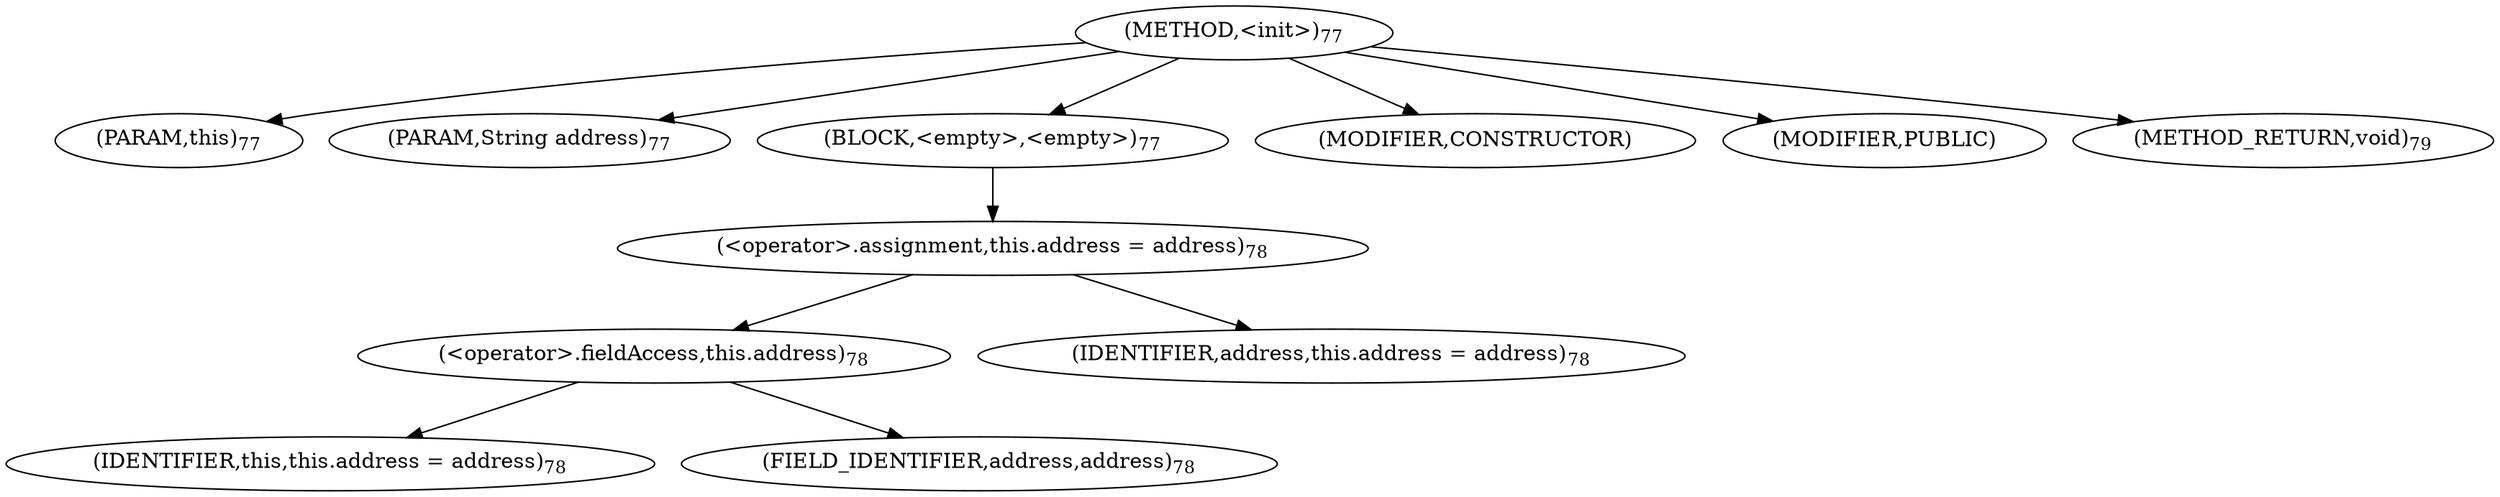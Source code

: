 digraph "&lt;init&gt;" {  
"36" [label = <(METHOD,&lt;init&gt;)<SUB>77</SUB>> ]
"4" [label = <(PARAM,this)<SUB>77</SUB>> ]
"37" [label = <(PARAM,String address)<SUB>77</SUB>> ]
"38" [label = <(BLOCK,&lt;empty&gt;,&lt;empty&gt;)<SUB>77</SUB>> ]
"39" [label = <(&lt;operator&gt;.assignment,this.address = address)<SUB>78</SUB>> ]
"40" [label = <(&lt;operator&gt;.fieldAccess,this.address)<SUB>78</SUB>> ]
"3" [label = <(IDENTIFIER,this,this.address = address)<SUB>78</SUB>> ]
"41" [label = <(FIELD_IDENTIFIER,address,address)<SUB>78</SUB>> ]
"42" [label = <(IDENTIFIER,address,this.address = address)<SUB>78</SUB>> ]
"43" [label = <(MODIFIER,CONSTRUCTOR)> ]
"44" [label = <(MODIFIER,PUBLIC)> ]
"45" [label = <(METHOD_RETURN,void)<SUB>79</SUB>> ]
  "36" -> "4" 
  "36" -> "37" 
  "36" -> "38" 
  "36" -> "43" 
  "36" -> "44" 
  "36" -> "45" 
  "38" -> "39" 
  "39" -> "40" 
  "39" -> "42" 
  "40" -> "3" 
  "40" -> "41" 
}
